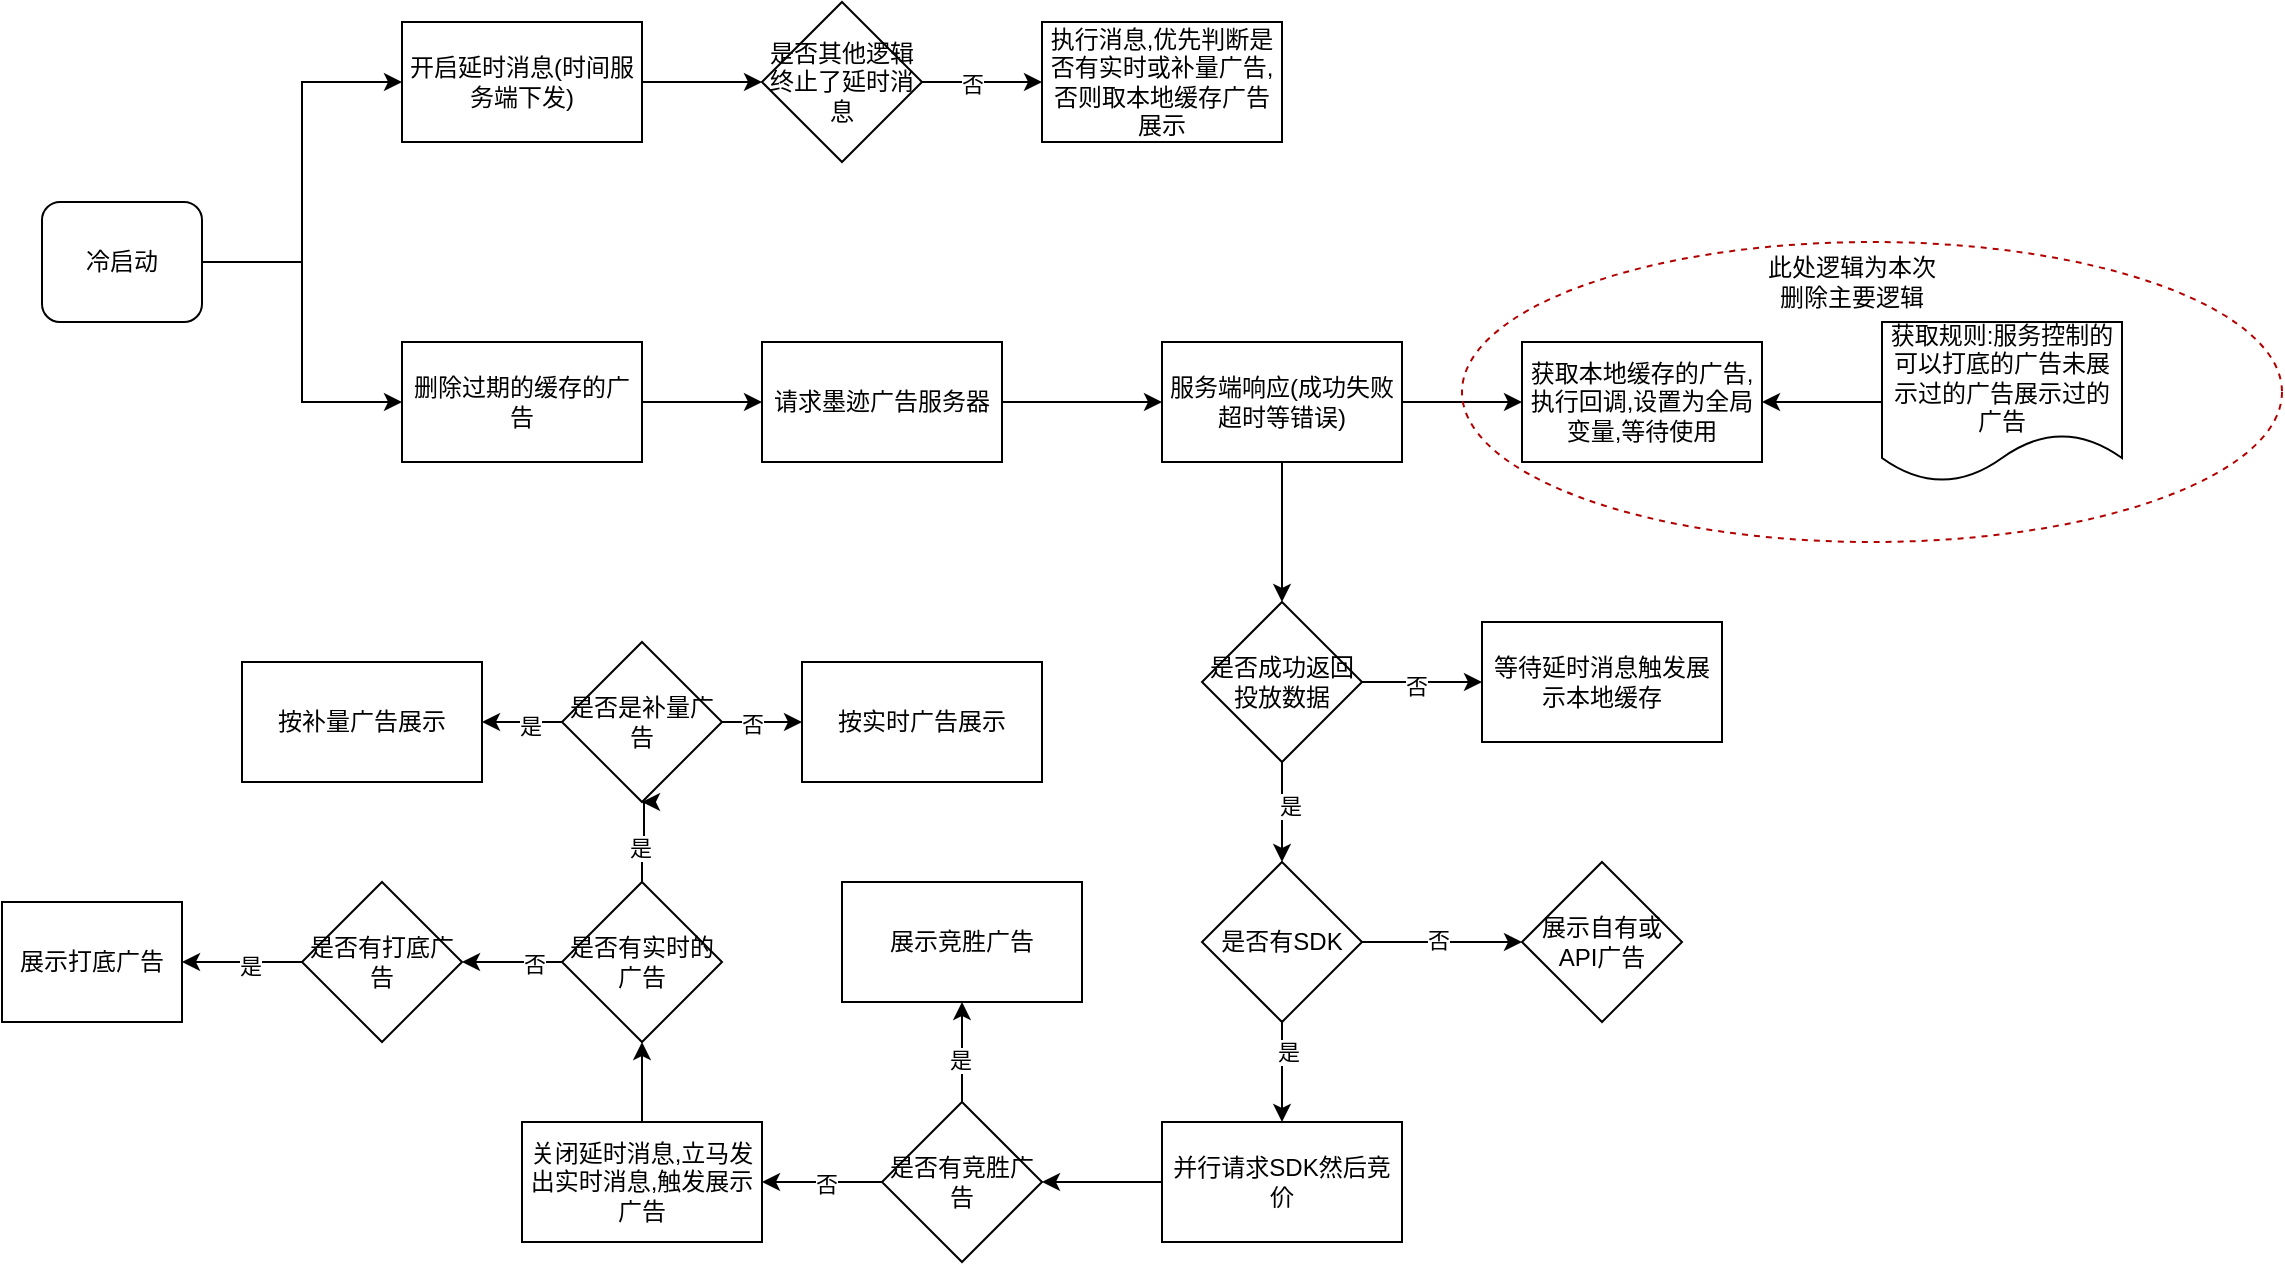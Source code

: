 <mxfile version="21.7.5" type="github">
  <diagram name="第 1 页" id="FTbz0e3pOwdENS1Vb9-P">
    <mxGraphModel dx="1468" dy="771" grid="1" gridSize="10" guides="1" tooltips="1" connect="1" arrows="1" fold="1" page="1" pageScale="1" pageWidth="827" pageHeight="1169" math="0" shadow="0">
      <root>
        <mxCell id="0" />
        <mxCell id="1" parent="0" />
        <mxCell id="DTeoqs4xQ5DBu7QQbc9a-3" style="edgeStyle=orthogonalEdgeStyle;rounded=0;orthogonalLoop=1;jettySize=auto;html=1;entryX=0;entryY=0.5;entryDx=0;entryDy=0;" edge="1" parent="1" source="DTeoqs4xQ5DBu7QQbc9a-1" target="DTeoqs4xQ5DBu7QQbc9a-2">
          <mxGeometry relative="1" as="geometry" />
        </mxCell>
        <mxCell id="DTeoqs4xQ5DBu7QQbc9a-8" style="edgeStyle=orthogonalEdgeStyle;rounded=0;orthogonalLoop=1;jettySize=auto;html=1;entryX=0;entryY=0.5;entryDx=0;entryDy=0;" edge="1" parent="1" source="DTeoqs4xQ5DBu7QQbc9a-1" target="DTeoqs4xQ5DBu7QQbc9a-6">
          <mxGeometry relative="1" as="geometry" />
        </mxCell>
        <mxCell id="DTeoqs4xQ5DBu7QQbc9a-1" value="冷启动" style="rounded=1;whiteSpace=wrap;html=1;" vertex="1" parent="1">
          <mxGeometry x="70" y="260" width="80" height="60" as="geometry" />
        </mxCell>
        <mxCell id="DTeoqs4xQ5DBu7QQbc9a-12" value="" style="edgeStyle=orthogonalEdgeStyle;rounded=0;orthogonalLoop=1;jettySize=auto;html=1;" edge="1" parent="1" source="DTeoqs4xQ5DBu7QQbc9a-2" target="DTeoqs4xQ5DBu7QQbc9a-11">
          <mxGeometry relative="1" as="geometry" />
        </mxCell>
        <mxCell id="DTeoqs4xQ5DBu7QQbc9a-2" value="删除过期的缓存的广告" style="rounded=0;whiteSpace=wrap;html=1;" vertex="1" parent="1">
          <mxGeometry x="250" y="330" width="120" height="60" as="geometry" />
        </mxCell>
        <mxCell id="DTeoqs4xQ5DBu7QQbc9a-71" value="" style="edgeStyle=orthogonalEdgeStyle;rounded=0;orthogonalLoop=1;jettySize=auto;html=1;" edge="1" parent="1" source="DTeoqs4xQ5DBu7QQbc9a-6" target="DTeoqs4xQ5DBu7QQbc9a-70">
          <mxGeometry relative="1" as="geometry" />
        </mxCell>
        <mxCell id="DTeoqs4xQ5DBu7QQbc9a-6" value="开启延时消息(时间服务端下发)" style="rounded=0;whiteSpace=wrap;html=1;" vertex="1" parent="1">
          <mxGeometry x="250" y="170" width="120" height="60" as="geometry" />
        </mxCell>
        <mxCell id="DTeoqs4xQ5DBu7QQbc9a-14" value="" style="edgeStyle=orthogonalEdgeStyle;rounded=0;orthogonalLoop=1;jettySize=auto;html=1;" edge="1" parent="1" source="DTeoqs4xQ5DBu7QQbc9a-11" target="DTeoqs4xQ5DBu7QQbc9a-13">
          <mxGeometry relative="1" as="geometry" />
        </mxCell>
        <mxCell id="DTeoqs4xQ5DBu7QQbc9a-11" value="请求墨迹广告服务器" style="whiteSpace=wrap;html=1;rounded=0;" vertex="1" parent="1">
          <mxGeometry x="430" y="330" width="120" height="60" as="geometry" />
        </mxCell>
        <mxCell id="DTeoqs4xQ5DBu7QQbc9a-18" value="" style="edgeStyle=orthogonalEdgeStyle;rounded=0;orthogonalLoop=1;jettySize=auto;html=1;" edge="1" parent="1" source="DTeoqs4xQ5DBu7QQbc9a-13" target="DTeoqs4xQ5DBu7QQbc9a-17">
          <mxGeometry relative="1" as="geometry" />
        </mxCell>
        <mxCell id="DTeoqs4xQ5DBu7QQbc9a-26" value="" style="edgeStyle=orthogonalEdgeStyle;rounded=0;orthogonalLoop=1;jettySize=auto;html=1;" edge="1" parent="1" source="DTeoqs4xQ5DBu7QQbc9a-13" target="DTeoqs4xQ5DBu7QQbc9a-25">
          <mxGeometry relative="1" as="geometry" />
        </mxCell>
        <mxCell id="DTeoqs4xQ5DBu7QQbc9a-13" value="服务端响应(成功失败超时等错误)" style="whiteSpace=wrap;html=1;rounded=0;" vertex="1" parent="1">
          <mxGeometry x="630" y="330" width="120" height="60" as="geometry" />
        </mxCell>
        <mxCell id="DTeoqs4xQ5DBu7QQbc9a-17" value="获取本地缓存的广告,执行回调,设置为全局变量,等待使用" style="whiteSpace=wrap;html=1;rounded=0;" vertex="1" parent="1">
          <mxGeometry x="810" y="330" width="120" height="60" as="geometry" />
        </mxCell>
        <mxCell id="DTeoqs4xQ5DBu7QQbc9a-20" style="edgeStyle=orthogonalEdgeStyle;rounded=0;orthogonalLoop=1;jettySize=auto;html=1;entryX=1;entryY=0.5;entryDx=0;entryDy=0;" edge="1" parent="1" source="DTeoqs4xQ5DBu7QQbc9a-19" target="DTeoqs4xQ5DBu7QQbc9a-17">
          <mxGeometry relative="1" as="geometry" />
        </mxCell>
        <mxCell id="DTeoqs4xQ5DBu7QQbc9a-19" value="获取规则:服务控制的可以打底的广告未展示过的广告展示过的广告" style="shape=document;whiteSpace=wrap;html=1;boundedLbl=1;" vertex="1" parent="1">
          <mxGeometry x="990" y="320" width="120" height="80" as="geometry" />
        </mxCell>
        <mxCell id="DTeoqs4xQ5DBu7QQbc9a-28" value="" style="edgeStyle=orthogonalEdgeStyle;rounded=0;orthogonalLoop=1;jettySize=auto;html=1;" edge="1" parent="1" source="DTeoqs4xQ5DBu7QQbc9a-25" target="DTeoqs4xQ5DBu7QQbc9a-27">
          <mxGeometry relative="1" as="geometry" />
        </mxCell>
        <mxCell id="DTeoqs4xQ5DBu7QQbc9a-29" value="否" style="edgeLabel;html=1;align=center;verticalAlign=middle;resizable=0;points=[];" vertex="1" connectable="0" parent="DTeoqs4xQ5DBu7QQbc9a-28">
          <mxGeometry x="-0.1" y="-2" relative="1" as="geometry">
            <mxPoint as="offset" />
          </mxGeometry>
        </mxCell>
        <mxCell id="DTeoqs4xQ5DBu7QQbc9a-34" style="edgeStyle=orthogonalEdgeStyle;rounded=0;orthogonalLoop=1;jettySize=auto;html=1;entryX=0.5;entryY=0;entryDx=0;entryDy=0;" edge="1" parent="1" source="DTeoqs4xQ5DBu7QQbc9a-25" target="DTeoqs4xQ5DBu7QQbc9a-33">
          <mxGeometry relative="1" as="geometry" />
        </mxCell>
        <mxCell id="DTeoqs4xQ5DBu7QQbc9a-35" value="是" style="edgeLabel;html=1;align=center;verticalAlign=middle;resizable=0;points=[];" vertex="1" connectable="0" parent="DTeoqs4xQ5DBu7QQbc9a-34">
          <mxGeometry x="-0.12" y="4" relative="1" as="geometry">
            <mxPoint as="offset" />
          </mxGeometry>
        </mxCell>
        <mxCell id="DTeoqs4xQ5DBu7QQbc9a-25" value="是否成功返回投放数据" style="rhombus;whiteSpace=wrap;html=1;rounded=0;" vertex="1" parent="1">
          <mxGeometry x="650" y="460" width="80" height="80" as="geometry" />
        </mxCell>
        <mxCell id="DTeoqs4xQ5DBu7QQbc9a-27" value="等待延时消息触发展示本地缓存" style="whiteSpace=wrap;html=1;rounded=0;" vertex="1" parent="1">
          <mxGeometry x="790" y="470" width="120" height="60" as="geometry" />
        </mxCell>
        <mxCell id="DTeoqs4xQ5DBu7QQbc9a-37" value="" style="edgeStyle=orthogonalEdgeStyle;rounded=0;orthogonalLoop=1;jettySize=auto;html=1;" edge="1" parent="1" source="DTeoqs4xQ5DBu7QQbc9a-33" target="DTeoqs4xQ5DBu7QQbc9a-36">
          <mxGeometry relative="1" as="geometry" />
        </mxCell>
        <mxCell id="DTeoqs4xQ5DBu7QQbc9a-38" value="否" style="edgeLabel;html=1;align=center;verticalAlign=middle;resizable=0;points=[];" vertex="1" connectable="0" parent="DTeoqs4xQ5DBu7QQbc9a-37">
          <mxGeometry x="-0.05" y="1" relative="1" as="geometry">
            <mxPoint as="offset" />
          </mxGeometry>
        </mxCell>
        <mxCell id="DTeoqs4xQ5DBu7QQbc9a-40" value="" style="edgeStyle=orthogonalEdgeStyle;rounded=0;orthogonalLoop=1;jettySize=auto;html=1;" edge="1" parent="1" source="DTeoqs4xQ5DBu7QQbc9a-33" target="DTeoqs4xQ5DBu7QQbc9a-39">
          <mxGeometry relative="1" as="geometry" />
        </mxCell>
        <mxCell id="DTeoqs4xQ5DBu7QQbc9a-41" value="是" style="edgeLabel;html=1;align=center;verticalAlign=middle;resizable=0;points=[];" vertex="1" connectable="0" parent="DTeoqs4xQ5DBu7QQbc9a-40">
          <mxGeometry x="-0.4" y="3" relative="1" as="geometry">
            <mxPoint as="offset" />
          </mxGeometry>
        </mxCell>
        <mxCell id="DTeoqs4xQ5DBu7QQbc9a-33" value="是否有SDK" style="rhombus;whiteSpace=wrap;html=1;" vertex="1" parent="1">
          <mxGeometry x="650" y="590" width="80" height="80" as="geometry" />
        </mxCell>
        <mxCell id="DTeoqs4xQ5DBu7QQbc9a-36" value="展示自有或API广告" style="rhombus;whiteSpace=wrap;html=1;" vertex="1" parent="1">
          <mxGeometry x="810" y="590" width="80" height="80" as="geometry" />
        </mxCell>
        <mxCell id="DTeoqs4xQ5DBu7QQbc9a-43" value="" style="edgeStyle=orthogonalEdgeStyle;rounded=0;orthogonalLoop=1;jettySize=auto;html=1;" edge="1" parent="1" source="DTeoqs4xQ5DBu7QQbc9a-39" target="DTeoqs4xQ5DBu7QQbc9a-42">
          <mxGeometry relative="1" as="geometry" />
        </mxCell>
        <mxCell id="DTeoqs4xQ5DBu7QQbc9a-39" value="并行请求SDK然后竞价" style="whiteSpace=wrap;html=1;" vertex="1" parent="1">
          <mxGeometry x="630" y="720" width="120" height="60" as="geometry" />
        </mxCell>
        <mxCell id="DTeoqs4xQ5DBu7QQbc9a-45" value="" style="edgeStyle=orthogonalEdgeStyle;rounded=0;orthogonalLoop=1;jettySize=auto;html=1;" edge="1" parent="1" source="DTeoqs4xQ5DBu7QQbc9a-42" target="DTeoqs4xQ5DBu7QQbc9a-44">
          <mxGeometry relative="1" as="geometry" />
        </mxCell>
        <mxCell id="DTeoqs4xQ5DBu7QQbc9a-46" value="是" style="edgeLabel;html=1;align=center;verticalAlign=middle;resizable=0;points=[];" vertex="1" connectable="0" parent="DTeoqs4xQ5DBu7QQbc9a-45">
          <mxGeometry x="-0.16" y="1" relative="1" as="geometry">
            <mxPoint as="offset" />
          </mxGeometry>
        </mxCell>
        <mxCell id="DTeoqs4xQ5DBu7QQbc9a-48" value="" style="edgeStyle=orthogonalEdgeStyle;rounded=0;orthogonalLoop=1;jettySize=auto;html=1;entryX=1;entryY=0.5;entryDx=0;entryDy=0;" edge="1" parent="1" source="DTeoqs4xQ5DBu7QQbc9a-42" target="DTeoqs4xQ5DBu7QQbc9a-50">
          <mxGeometry relative="1" as="geometry">
            <mxPoint x="430" y="750" as="targetPoint" />
          </mxGeometry>
        </mxCell>
        <mxCell id="DTeoqs4xQ5DBu7QQbc9a-49" value="否" style="edgeLabel;html=1;align=center;verticalAlign=middle;resizable=0;points=[];" vertex="1" connectable="0" parent="DTeoqs4xQ5DBu7QQbc9a-48">
          <mxGeometry x="-0.05" y="1" relative="1" as="geometry">
            <mxPoint as="offset" />
          </mxGeometry>
        </mxCell>
        <mxCell id="DTeoqs4xQ5DBu7QQbc9a-42" value="是否有竞胜广告" style="rhombus;whiteSpace=wrap;html=1;" vertex="1" parent="1">
          <mxGeometry x="490" y="710" width="80" height="80" as="geometry" />
        </mxCell>
        <mxCell id="DTeoqs4xQ5DBu7QQbc9a-44" value="展示竞胜广告" style="whiteSpace=wrap;html=1;" vertex="1" parent="1">
          <mxGeometry x="470" y="600" width="120" height="60" as="geometry" />
        </mxCell>
        <mxCell id="DTeoqs4xQ5DBu7QQbc9a-52" value="" style="edgeStyle=orthogonalEdgeStyle;rounded=0;orthogonalLoop=1;jettySize=auto;html=1;" edge="1" parent="1" source="DTeoqs4xQ5DBu7QQbc9a-50" target="DTeoqs4xQ5DBu7QQbc9a-51">
          <mxGeometry relative="1" as="geometry" />
        </mxCell>
        <mxCell id="DTeoqs4xQ5DBu7QQbc9a-50" value="关闭延时消息,立马发出实时消息,触发展示广告" style="rounded=0;whiteSpace=wrap;html=1;" vertex="1" parent="1">
          <mxGeometry x="310" y="720" width="120" height="60" as="geometry" />
        </mxCell>
        <mxCell id="DTeoqs4xQ5DBu7QQbc9a-54" value="" style="edgeStyle=orthogonalEdgeStyle;rounded=0;orthogonalLoop=1;jettySize=auto;html=1;entryX=0.5;entryY=1;entryDx=0;entryDy=0;" edge="1" parent="1" source="DTeoqs4xQ5DBu7QQbc9a-51" target="DTeoqs4xQ5DBu7QQbc9a-56">
          <mxGeometry relative="1" as="geometry">
            <mxPoint x="370" y="560" as="targetPoint" />
            <Array as="points">
              <mxPoint x="370" y="580" />
              <mxPoint x="371" y="580" />
            </Array>
          </mxGeometry>
        </mxCell>
        <mxCell id="DTeoqs4xQ5DBu7QQbc9a-55" value="是" style="edgeLabel;html=1;align=center;verticalAlign=middle;resizable=0;points=[];" vertex="1" connectable="0" parent="DTeoqs4xQ5DBu7QQbc9a-54">
          <mxGeometry x="-0.2" y="1" relative="1" as="geometry">
            <mxPoint as="offset" />
          </mxGeometry>
        </mxCell>
        <mxCell id="DTeoqs4xQ5DBu7QQbc9a-64" value="" style="edgeStyle=orthogonalEdgeStyle;rounded=0;orthogonalLoop=1;jettySize=auto;html=1;" edge="1" parent="1" source="DTeoqs4xQ5DBu7QQbc9a-51" target="DTeoqs4xQ5DBu7QQbc9a-63">
          <mxGeometry relative="1" as="geometry" />
        </mxCell>
        <mxCell id="DTeoqs4xQ5DBu7QQbc9a-65" value="否" style="edgeLabel;html=1;align=center;verticalAlign=middle;resizable=0;points=[];" vertex="1" connectable="0" parent="DTeoqs4xQ5DBu7QQbc9a-64">
          <mxGeometry x="-0.44" y="1" relative="1" as="geometry">
            <mxPoint as="offset" />
          </mxGeometry>
        </mxCell>
        <mxCell id="DTeoqs4xQ5DBu7QQbc9a-51" value="是否有实时的广告" style="rhombus;whiteSpace=wrap;html=1;rounded=0;" vertex="1" parent="1">
          <mxGeometry x="330" y="600" width="80" height="80" as="geometry" />
        </mxCell>
        <mxCell id="DTeoqs4xQ5DBu7QQbc9a-58" value="" style="edgeStyle=orthogonalEdgeStyle;rounded=0;orthogonalLoop=1;jettySize=auto;html=1;" edge="1" parent="1" source="DTeoqs4xQ5DBu7QQbc9a-56" target="DTeoqs4xQ5DBu7QQbc9a-57">
          <mxGeometry relative="1" as="geometry" />
        </mxCell>
        <mxCell id="DTeoqs4xQ5DBu7QQbc9a-59" value="是" style="edgeLabel;html=1;align=center;verticalAlign=middle;resizable=0;points=[];" vertex="1" connectable="0" parent="DTeoqs4xQ5DBu7QQbc9a-58">
          <mxGeometry x="-0.2" y="2" relative="1" as="geometry">
            <mxPoint as="offset" />
          </mxGeometry>
        </mxCell>
        <mxCell id="DTeoqs4xQ5DBu7QQbc9a-61" value="" style="edgeStyle=orthogonalEdgeStyle;rounded=0;orthogonalLoop=1;jettySize=auto;html=1;" edge="1" parent="1" source="DTeoqs4xQ5DBu7QQbc9a-56" target="DTeoqs4xQ5DBu7QQbc9a-60">
          <mxGeometry relative="1" as="geometry" />
        </mxCell>
        <mxCell id="DTeoqs4xQ5DBu7QQbc9a-62" value="否" style="edgeLabel;html=1;align=center;verticalAlign=middle;resizable=0;points=[];" vertex="1" connectable="0" parent="DTeoqs4xQ5DBu7QQbc9a-61">
          <mxGeometry x="-0.25" y="-1" relative="1" as="geometry">
            <mxPoint as="offset" />
          </mxGeometry>
        </mxCell>
        <mxCell id="DTeoqs4xQ5DBu7QQbc9a-56" value="是否是补量广告" style="rhombus;whiteSpace=wrap;html=1;" vertex="1" parent="1">
          <mxGeometry x="330" y="480" width="80" height="80" as="geometry" />
        </mxCell>
        <mxCell id="DTeoqs4xQ5DBu7QQbc9a-57" value="按补量广告展示" style="whiteSpace=wrap;html=1;" vertex="1" parent="1">
          <mxGeometry x="170" y="490" width="120" height="60" as="geometry" />
        </mxCell>
        <mxCell id="DTeoqs4xQ5DBu7QQbc9a-60" value="按实时广告展示" style="whiteSpace=wrap;html=1;" vertex="1" parent="1">
          <mxGeometry x="450" y="490" width="120" height="60" as="geometry" />
        </mxCell>
        <mxCell id="DTeoqs4xQ5DBu7QQbc9a-67" value="" style="edgeStyle=orthogonalEdgeStyle;rounded=0;orthogonalLoop=1;jettySize=auto;html=1;" edge="1" parent="1" source="DTeoqs4xQ5DBu7QQbc9a-63" target="DTeoqs4xQ5DBu7QQbc9a-66">
          <mxGeometry relative="1" as="geometry" />
        </mxCell>
        <mxCell id="DTeoqs4xQ5DBu7QQbc9a-69" value="是" style="edgeLabel;html=1;align=center;verticalAlign=middle;resizable=0;points=[];" vertex="1" connectable="0" parent="DTeoqs4xQ5DBu7QQbc9a-67">
          <mxGeometry x="-0.133" y="2" relative="1" as="geometry">
            <mxPoint as="offset" />
          </mxGeometry>
        </mxCell>
        <mxCell id="DTeoqs4xQ5DBu7QQbc9a-63" value="是否有打底广告" style="rhombus;whiteSpace=wrap;html=1;rounded=0;" vertex="1" parent="1">
          <mxGeometry x="200" y="600" width="80" height="80" as="geometry" />
        </mxCell>
        <mxCell id="DTeoqs4xQ5DBu7QQbc9a-66" value="展示打底广告" style="whiteSpace=wrap;html=1;rounded=0;" vertex="1" parent="1">
          <mxGeometry x="50" y="610" width="90" height="60" as="geometry" />
        </mxCell>
        <mxCell id="DTeoqs4xQ5DBu7QQbc9a-73" value="" style="edgeStyle=orthogonalEdgeStyle;rounded=0;orthogonalLoop=1;jettySize=auto;html=1;" edge="1" parent="1" source="DTeoqs4xQ5DBu7QQbc9a-70" target="DTeoqs4xQ5DBu7QQbc9a-72">
          <mxGeometry relative="1" as="geometry" />
        </mxCell>
        <mxCell id="DTeoqs4xQ5DBu7QQbc9a-74" value="否" style="edgeLabel;html=1;align=center;verticalAlign=middle;resizable=0;points=[];" vertex="1" connectable="0" parent="DTeoqs4xQ5DBu7QQbc9a-73">
          <mxGeometry x="-0.167" y="-1" relative="1" as="geometry">
            <mxPoint as="offset" />
          </mxGeometry>
        </mxCell>
        <mxCell id="DTeoqs4xQ5DBu7QQbc9a-70" value="是否其他逻辑终止了延时消息" style="rhombus;whiteSpace=wrap;html=1;rounded=0;" vertex="1" parent="1">
          <mxGeometry x="430" y="160" width="80" height="80" as="geometry" />
        </mxCell>
        <mxCell id="DTeoqs4xQ5DBu7QQbc9a-72" value="执行消息,优先判断是否有实时或补量广告,否则取本地缓存广告展示" style="whiteSpace=wrap;html=1;rounded=0;" vertex="1" parent="1">
          <mxGeometry x="570" y="170" width="120" height="60" as="geometry" />
        </mxCell>
        <mxCell id="DTeoqs4xQ5DBu7QQbc9a-79" value="" style="ellipse;whiteSpace=wrap;html=1;align=center;dashed=1;fillColor=none;strokeColor=#B20000;fontColor=#ffffff;" vertex="1" parent="1">
          <mxGeometry x="780" y="280" width="410" height="150" as="geometry" />
        </mxCell>
        <mxCell id="DTeoqs4xQ5DBu7QQbc9a-80" value="此处逻辑为本次删除主要逻辑" style="text;html=1;strokeColor=none;fillColor=none;align=center;verticalAlign=middle;whiteSpace=wrap;rounded=0;" vertex="1" parent="1">
          <mxGeometry x="930" y="290" width="90" height="20" as="geometry" />
        </mxCell>
      </root>
    </mxGraphModel>
  </diagram>
</mxfile>
